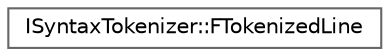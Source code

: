 digraph "Graphical Class Hierarchy"
{
 // INTERACTIVE_SVG=YES
 // LATEX_PDF_SIZE
  bgcolor="transparent";
  edge [fontname=Helvetica,fontsize=10,labelfontname=Helvetica,labelfontsize=10];
  node [fontname=Helvetica,fontsize=10,shape=box,height=0.2,width=0.4];
  rankdir="LR";
  Node0 [id="Node000000",label="ISyntaxTokenizer::FTokenizedLine",height=0.2,width=0.4,color="grey40", fillcolor="white", style="filled",URL="$d9/df2/structISyntaxTokenizer_1_1FTokenizedLine.html",tooltip="A line containing a series of tokens."];
}
